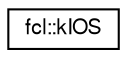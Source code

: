digraph "Graphical Class Hierarchy"
{
  edge [fontname="FreeSans",fontsize="10",labelfontname="FreeSans",labelfontsize="10"];
  node [fontname="FreeSans",fontsize="10",shape=record];
  rankdir="LR";
  Node1 [label="fcl::kIOS",height=0.2,width=0.4,color="black", fillcolor="white", style="filled",URL="$a00085.html",tooltip="A class describing the kIOS collision structure, which is a set of spheres. "];
}
